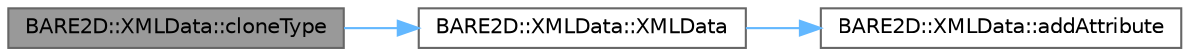 digraph "BARE2D::XMLData::cloneType"
{
 // INTERACTIVE_SVG=YES
 // LATEX_PDF_SIZE
  bgcolor="transparent";
  edge [fontname=Helvetica,fontsize=10,labelfontname=Helvetica,labelfontsize=10];
  node [fontname=Helvetica,fontsize=10,shape=box,height=0.2,width=0.4];
  rankdir="LR";
  Node1 [label="BARE2D::XMLData::cloneType",height=0.2,width=0.4,color="gray40", fillcolor="grey60", style="filled", fontcolor="black",tooltip="Allocates and populates a copy of this type of data, then returns it. No guarantees that the names ar..."];
  Node1 -> Node2 [color="steelblue1",style="solid"];
  Node2 [label="BARE2D::XMLData::XMLData",height=0.2,width=0.4,color="grey40", fillcolor="white", style="filled",URL="$class_b_a_r_e2_d_1_1_x_m_l_data.html#a0e1d536a1efe35025dcb05bc4236e072",tooltip=" "];
  Node2 -> Node3 [color="steelblue1",style="solid"];
  Node3 [label="BARE2D::XMLData::addAttribute",height=0.2,width=0.4,color="grey40", fillcolor="white", style="filled",URL="$class_b_a_r_e2_d_1_1_x_m_l_data.html#a128262a998e45f6f321de4b12448d02a",tooltip="Constructs and adds an attribute to the data."];
}
